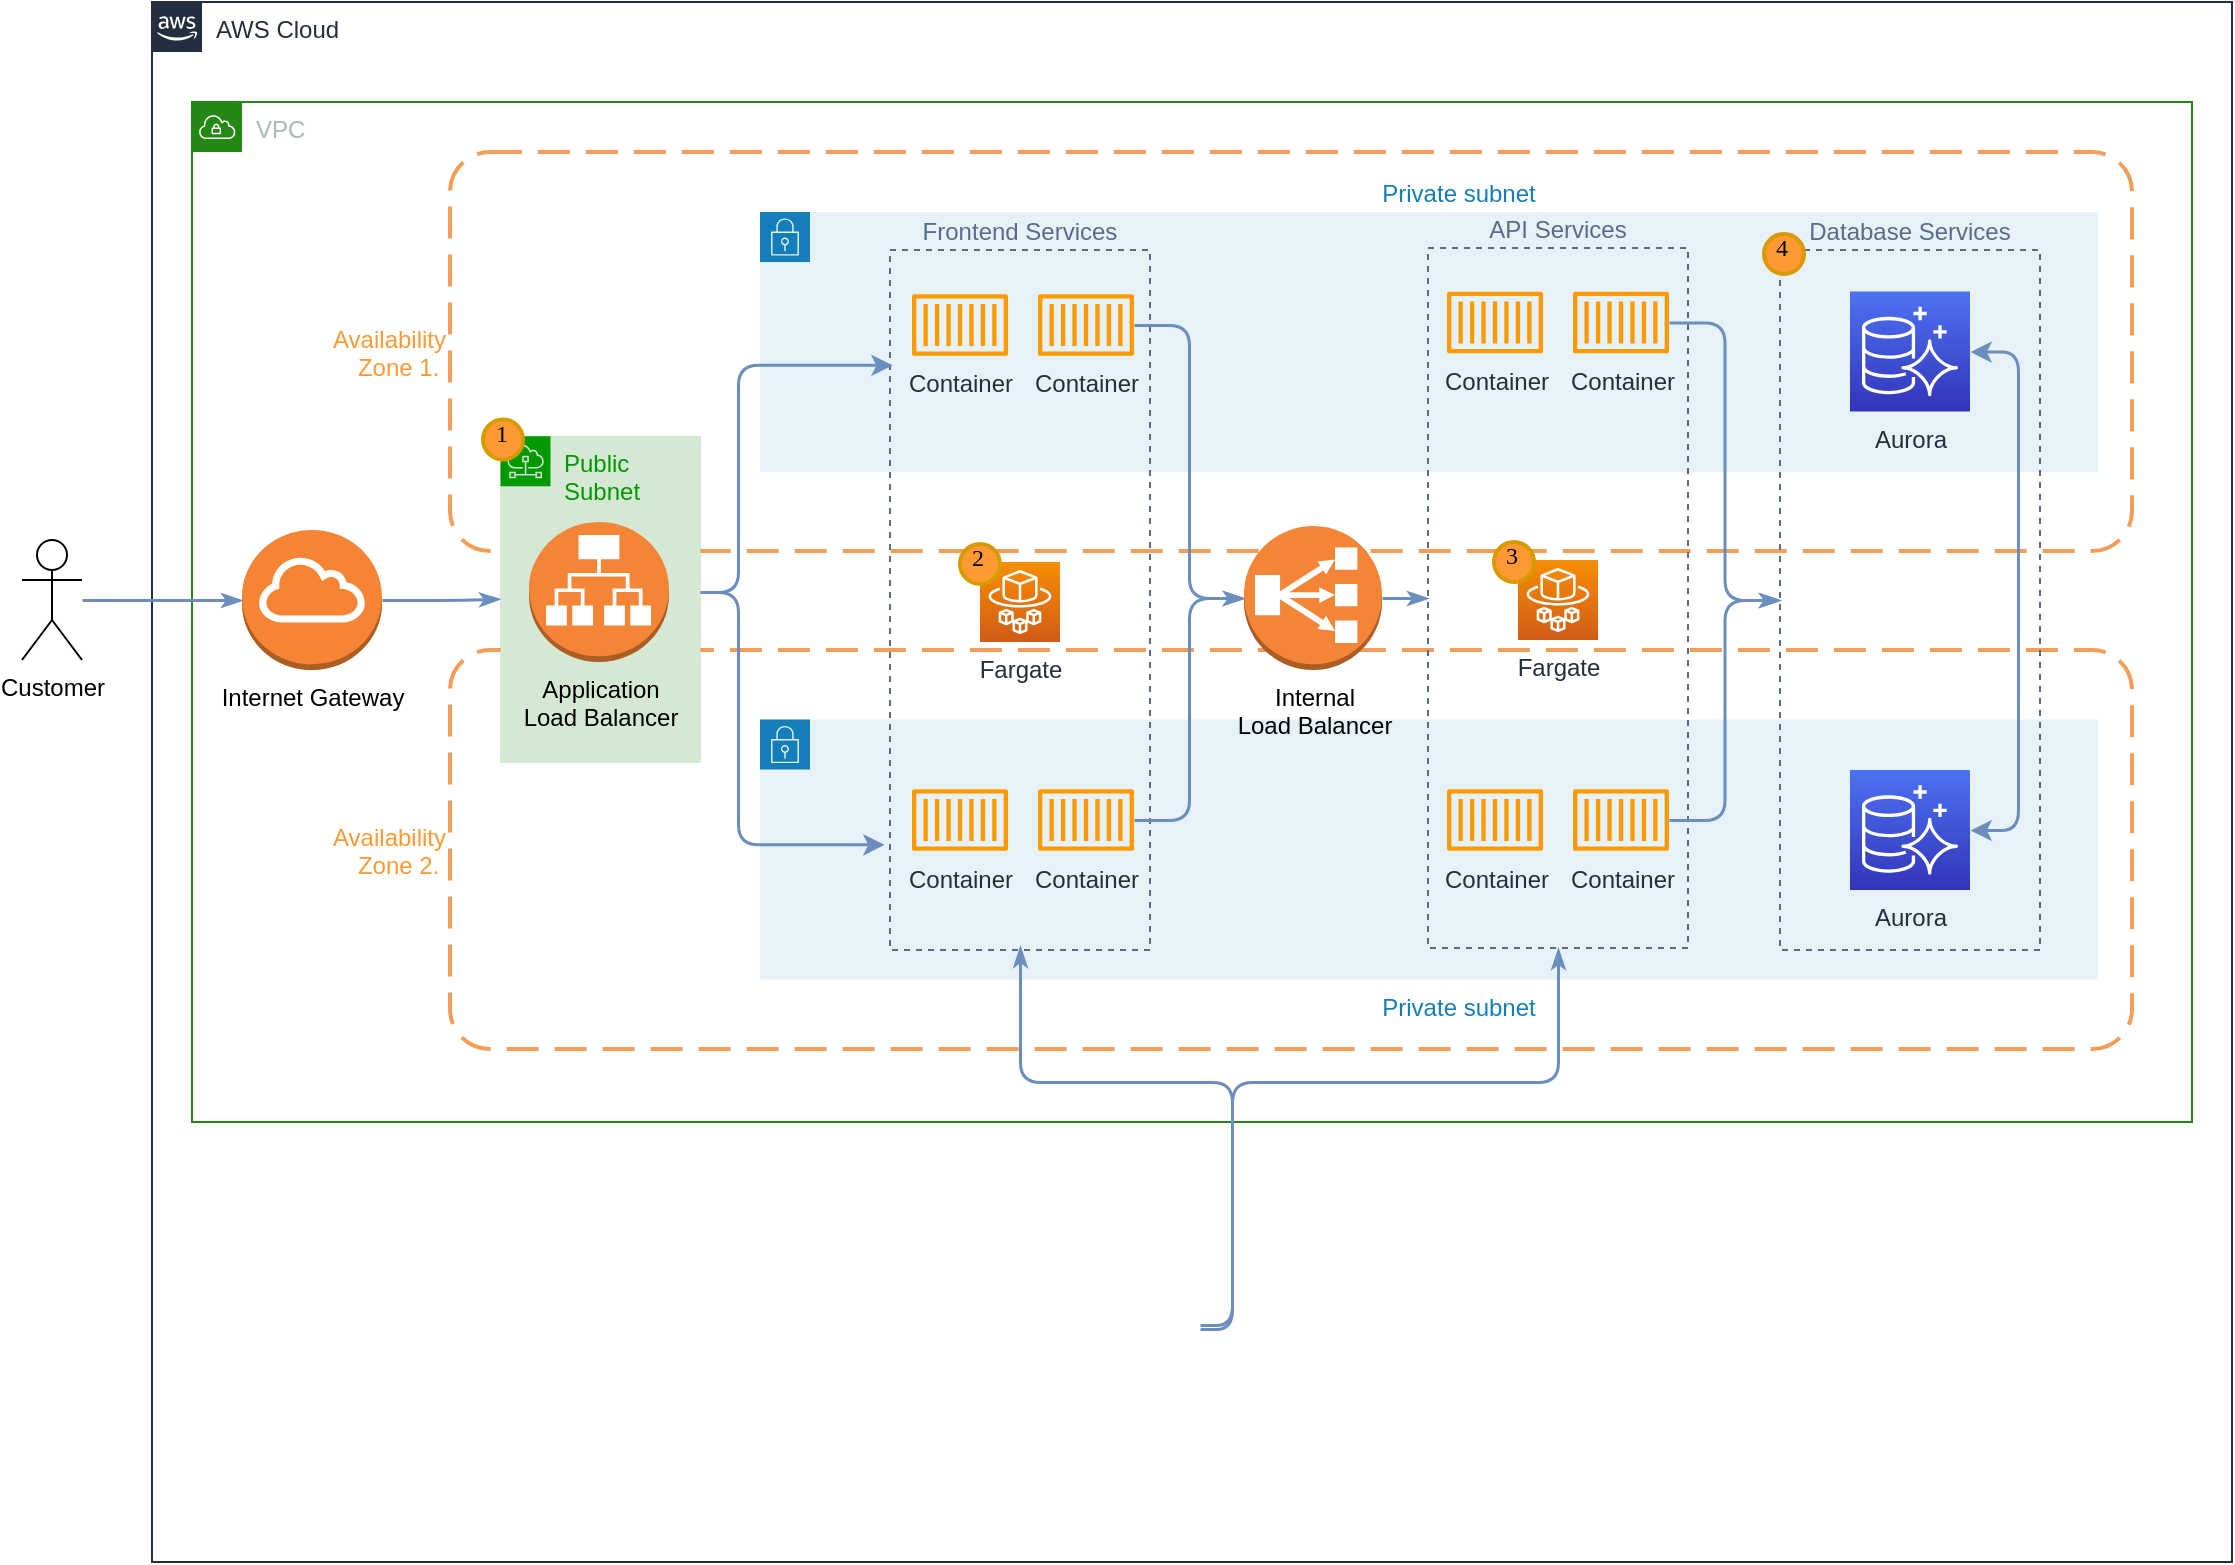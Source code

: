<mxfile version="15.5.6" type="github"><diagram id="Ht1M8jgEwFfnCIfOTk4-" name="Page-1"><mxGraphModel dx="1666" dy="755" grid="1" gridSize="10" guides="1" tooltips="1" connect="1" arrows="1" fold="1" page="1" pageScale="1" pageWidth="1169" pageHeight="827" math="0" shadow="0"><root><mxCell id="0"/><mxCell id="1" parent="0"/><mxCell id="UEzPUAAOIrF-is8g5C7q-74" value="AWS Cloud" style="points=[[0,0],[0.25,0],[0.5,0],[0.75,0],[1,0],[1,0.25],[1,0.5],[1,0.75],[1,1],[0.75,1],[0.5,1],[0.25,1],[0,1],[0,0.75],[0,0.5],[0,0.25]];outlineConnect=0;gradientColor=none;html=1;whiteSpace=wrap;fontSize=12;fontStyle=0;shape=mxgraph.aws4.group;grIcon=mxgraph.aws4.group_aws_cloud_alt;strokeColor=#232F3E;fillColor=none;verticalAlign=top;align=left;spacingLeft=30;fontColor=#232F3E;dashed=0;labelBackgroundColor=#ffffff;" parent="1" vertex="1"><mxGeometry x="100" y="30" width="1040" height="780" as="geometry"/></mxCell><mxCell id="Bm9dChhNE6_kYrQnx7Yv-4" value="VPC" style="points=[[0,0],[0.25,0],[0.5,0],[0.75,0],[1,0],[1,0.25],[1,0.5],[1,0.75],[1,1],[0.75,1],[0.5,1],[0.25,1],[0,1],[0,0.75],[0,0.5],[0,0.25]];outlineConnect=0;gradientColor=none;html=1;whiteSpace=wrap;fontSize=12;fontStyle=0;shape=mxgraph.aws4.group;grIcon=mxgraph.aws4.group_vpc;strokeColor=#248814;fillColor=none;verticalAlign=top;align=left;spacingLeft=30;fontColor=#AAB7B8;dashed=0;" parent="1" vertex="1"><mxGeometry x="120" y="80" width="1000" height="510" as="geometry"/></mxCell><mxCell id="Bm9dChhNE6_kYrQnx7Yv-30" value="Availability &#10;Zone 1. " style="rounded=1;arcSize=10;dashed=1;strokeColor=#F59D56;fillColor=none;gradientColor=none;dashPattern=8 4;strokeWidth=2;fontColor=#FF9933;verticalAlign=middle;labelPosition=left;verticalLabelPosition=middle;align=right;" parent="1" vertex="1"><mxGeometry x="249" y="105" width="841" height="199.5" as="geometry"/></mxCell><mxCell id="Bm9dChhNE6_kYrQnx7Yv-32" value="Private subnet" style="points=[[0,0],[0.25,0],[0.5,0],[0.75,0],[1,0],[1,0.25],[1,0.5],[1,0.75],[1,1],[0.75,1],[0.5,1],[0.25,1],[0,1],[0,0.75],[0,0.5],[0,0.25]];outlineConnect=0;gradientColor=none;html=1;whiteSpace=wrap;fontSize=12;fontStyle=0;shape=mxgraph.aws4.group;grIcon=mxgraph.aws4.group_security_group;grStroke=0;strokeColor=#147EBA;fillColor=#E6F2F8;verticalAlign=bottom;align=center;spacingLeft=30;fontColor=#147EBA;dashed=0;labelPosition=center;verticalLabelPosition=top;" parent="1" vertex="1"><mxGeometry x="404" y="135" width="669" height="130" as="geometry"/></mxCell><mxCell id="kDZL8D2RY44nvhGmX9FH-84" style="edgeStyle=orthogonalEdgeStyle;rounded=1;jumpStyle=none;orthogonalLoop=1;jettySize=auto;html=1;fontColor=#000000;endArrow=classicThin;endFill=1;strokeWidth=1.5;fillColor=#dae8fc;strokeColor=#6c8ebf;" parent="1" source="Bm9dChhNE6_kYrQnx7Yv-33" target="kDZL8D2RY44nvhGmX9FH-79" edge="1"><mxGeometry relative="1" as="geometry"/></mxCell><mxCell id="Bm9dChhNE6_kYrQnx7Yv-33" value="Internet Gateway" style="outlineConnect=0;dashed=0;verticalLabelPosition=bottom;verticalAlign=top;align=center;html=1;shape=mxgraph.aws3.internet_gateway;fillColor=#F58534;gradientColor=none;" parent="1" vertex="1"><mxGeometry x="145" y="294" width="70" height="70" as="geometry"/></mxCell><mxCell id="Bm9dChhNE6_kYrQnx7Yv-36" value="Availability &#10;Zone 2. " style="rounded=1;arcSize=10;dashed=1;strokeColor=#F59D56;fillColor=none;gradientColor=none;dashPattern=8 4;strokeWidth=2;verticalAlign=middle;fontColor=#FF9933;labelPosition=left;verticalLabelPosition=middle;align=right;" parent="1" vertex="1"><mxGeometry x="249" y="354" width="841" height="199.5" as="geometry"/></mxCell><mxCell id="Bm9dChhNE6_kYrQnx7Yv-38" value="Private subnet" style="points=[[0,0],[0.25,0],[0.5,0],[0.75,0],[1,0],[1,0.25],[1,0.5],[1,0.75],[1,1],[0.75,1],[0.5,1],[0.25,1],[0,1],[0,0.75],[0,0.5],[0,0.25]];outlineConnect=0;gradientColor=none;html=1;whiteSpace=wrap;fontSize=12;fontStyle=0;shape=mxgraph.aws4.group;grIcon=mxgraph.aws4.group_security_group;grStroke=0;strokeColor=#147EBA;fillColor=#E6F2F8;verticalAlign=top;align=center;spacingLeft=30;fontColor=#147EBA;dashed=0;labelPosition=center;verticalLabelPosition=bottom;" parent="1" vertex="1"><mxGeometry x="404" y="388.75" width="669" height="130" as="geometry"/></mxCell><mxCell id="Bm9dChhNE6_kYrQnx7Yv-34" value="Frontend Services" style="fillColor=none;strokeColor=#5A6C86;dashed=1;verticalAlign=bottom;fontStyle=0;fontColor=#5A6C86;labelPosition=center;verticalLabelPosition=top;align=center;" parent="1" vertex="1"><mxGeometry x="469" y="154" width="130" height="350" as="geometry"/></mxCell><mxCell id="Bm9dChhNE6_kYrQnx7Yv-35" value="API Services" style="fillColor=none;strokeColor=#5A6C86;dashed=1;verticalAlign=bottom;fontStyle=0;fontColor=#5A6C86;labelPosition=center;verticalLabelPosition=top;align=center;" parent="1" vertex="1"><mxGeometry x="738" y="153" width="130" height="350" as="geometry"/></mxCell><mxCell id="Bm9dChhNE6_kYrQnx7Yv-37" value="Database Services" style="fillColor=none;strokeColor=#5A6C86;dashed=1;verticalAlign=bottom;fontStyle=0;fontColor=#5A6C86;labelPosition=center;verticalLabelPosition=top;align=center;" parent="1" vertex="1"><mxGeometry x="914" y="154" width="130" height="350" as="geometry"/></mxCell><mxCell id="kDZL8D2RY44nvhGmX9FH-94" style="edgeStyle=orthogonalEdgeStyle;rounded=1;jumpStyle=none;orthogonalLoop=1;jettySize=auto;html=1;entryX=0.5;entryY=1;entryDx=0;entryDy=0;fontColor=#000000;endArrow=classicThin;endFill=1;strokeWidth=1.5;exitX=1;exitY=0.5;exitDx=0;exitDy=0;fillColor=#dae8fc;strokeColor=#6c8ebf;" parent="1" edge="1"><mxGeometry relative="1" as="geometry"><mxPoint x="624" y="691.5" as="sourcePoint"/><mxPoint x="534" y="502" as="targetPoint"/><Array as="points"><mxPoint x="640" y="692"/><mxPoint x="640" y="570"/><mxPoint x="534" y="570"/></Array></mxGeometry></mxCell><mxCell id="kDZL8D2RY44nvhGmX9FH-98" style="rounded=1;jumpStyle=none;orthogonalLoop=1;jettySize=auto;html=1;entryX=0.5;entryY=1;entryDx=0;entryDy=0;fontColor=#000000;startArrow=none;startFill=0;endArrow=classicThin;endFill=1;strokeWidth=1.5;edgeStyle=orthogonalEdgeStyle;fillColor=#dae8fc;strokeColor=#6c8ebf;" parent="1" target="Bm9dChhNE6_kYrQnx7Yv-35" edge="1"><mxGeometry relative="1" as="geometry"><Array as="points"><mxPoint x="640" y="694"/><mxPoint x="640" y="570"/><mxPoint x="803" y="570"/></Array><mxPoint x="624" y="693.5" as="sourcePoint"/></mxGeometry></mxCell><mxCell id="kDZL8D2RY44nvhGmX9FH-7" value="Fargate" style="sketch=0;points=[[0,0,0],[0.25,0,0],[0.5,0,0],[0.75,0,0],[1,0,0],[0,1,0],[0.25,1,0],[0.5,1,0],[0.75,1,0],[1,1,0],[0,0.25,0],[0,0.5,0],[0,0.75,0],[1,0.25,0],[1,0.5,0],[1,0.75,0]];outlineConnect=0;fontColor=#232F3E;gradientColor=#F78E04;gradientDirection=north;fillColor=#D05C17;strokeColor=#ffffff;dashed=0;verticalLabelPosition=bottom;verticalAlign=top;align=center;html=1;fontSize=12;fontStyle=0;aspect=fixed;shape=mxgraph.aws4.resourceIcon;resIcon=mxgraph.aws4.fargate;" parent="1" vertex="1"><mxGeometry x="514" y="310" width="40" height="40" as="geometry"/></mxCell><mxCell id="kDZL8D2RY44nvhGmX9FH-8" value="Fargate" style="sketch=0;points=[[0,0,0],[0.25,0,0],[0.5,0,0],[0.75,0,0],[1,0,0],[0,1,0],[0.25,1,0],[0.5,1,0],[0.75,1,0],[1,1,0],[0,0.25,0],[0,0.5,0],[0,0.75,0],[1,0.25,0],[1,0.5,0],[1,0.75,0]];outlineConnect=0;fontColor=#232F3E;gradientColor=#F78E04;gradientDirection=north;fillColor=#D05C17;strokeColor=#ffffff;dashed=0;verticalLabelPosition=bottom;verticalAlign=top;align=center;html=1;fontSize=12;fontStyle=0;aspect=fixed;shape=mxgraph.aws4.resourceIcon;resIcon=mxgraph.aws4.fargate;labelPosition=center;" parent="1" vertex="1"><mxGeometry x="783" y="309" width="40" height="40" as="geometry"/></mxCell><mxCell id="kDZL8D2RY44nvhGmX9FH-9" value="Aurora" style="sketch=0;points=[[0,0,0],[0.25,0,0],[0.5,0,0],[0.75,0,0],[1,0,0],[0,1,0],[0.25,1,0],[0.5,1,0],[0.75,1,0],[1,1,0],[0,0.25,0],[0,0.5,0],[0,0.75,0],[1,0.25,0],[1,0.5,0],[1,0.75,0]];outlineConnect=0;fontColor=#232F3E;gradientColor=#4D72F3;gradientDirection=north;fillColor=#3334B9;strokeColor=#ffffff;dashed=0;verticalLabelPosition=bottom;verticalAlign=top;align=center;html=1;fontSize=12;fontStyle=0;aspect=fixed;shape=mxgraph.aws4.resourceIcon;resIcon=mxgraph.aws4.aurora;" parent="1" vertex="1"><mxGeometry x="949" y="174.75" width="60" height="60" as="geometry"/></mxCell><mxCell id="kDZL8D2RY44nvhGmX9FH-10" value="Aurora" style="sketch=0;points=[[0,0,0],[0.25,0,0],[0.5,0,0],[0.75,0,0],[1,0,0],[0,1,0],[0.25,1,0],[0.5,1,0],[0.75,1,0],[1,1,0],[0,0.25,0],[0,0.5,0],[0,0.75,0],[1,0.25,0],[1,0.5,0],[1,0.75,0]];outlineConnect=0;fontColor=#232F3E;gradientColor=#4D72F3;gradientDirection=north;fillColor=#3334B9;strokeColor=#ffffff;dashed=0;verticalLabelPosition=bottom;verticalAlign=top;align=center;html=1;fontSize=12;fontStyle=0;aspect=fixed;shape=mxgraph.aws4.resourceIcon;resIcon=mxgraph.aws4.aurora;" parent="1" vertex="1"><mxGeometry x="949" y="414" width="60" height="60" as="geometry"/></mxCell><mxCell id="kDZL8D2RY44nvhGmX9FH-72" style="edgeStyle=orthogonalEdgeStyle;rounded=1;jumpStyle=none;orthogonalLoop=1;jettySize=auto;html=1;entryX=0;entryY=0.5;entryDx=0;entryDy=0;entryPerimeter=0;fontColor=#000000;endArrow=classicThin;endFill=1;strokeWidth=1.5;fillColor=#dae8fc;strokeColor=#6c8ebf;" parent="1" source="kDZL8D2RY44nvhGmX9FH-14" target="kDZL8D2RY44nvhGmX9FH-68" edge="1"><mxGeometry relative="1" as="geometry"/></mxCell><mxCell id="kDZL8D2RY44nvhGmX9FH-14" value="Container" style="sketch=0;outlineConnect=0;fontColor=#232F3E;gradientColor=none;fillColor=#FF9900;strokeColor=none;dashed=0;verticalLabelPosition=bottom;verticalAlign=top;align=center;html=1;fontSize=12;fontStyle=0;aspect=fixed;pointerEvents=1;shape=mxgraph.aws4.container_1;" parent="1" vertex="1"><mxGeometry x="543" y="423.5" width="48" height="31" as="geometry"/></mxCell><mxCell id="kDZL8D2RY44nvhGmX9FH-15" value="Container" style="sketch=0;outlineConnect=0;fontColor=#232F3E;gradientColor=none;fillColor=#FF9900;strokeColor=none;dashed=0;verticalLabelPosition=bottom;verticalAlign=top;align=center;html=1;fontSize=12;fontStyle=0;aspect=fixed;pointerEvents=1;shape=mxgraph.aws4.container_1;" parent="1" vertex="1"><mxGeometry x="480" y="423.5" width="48" height="31" as="geometry"/></mxCell><mxCell id="kDZL8D2RY44nvhGmX9FH-71" style="edgeStyle=orthogonalEdgeStyle;rounded=1;jumpStyle=none;orthogonalLoop=1;jettySize=auto;html=1;entryX=0;entryY=0.5;entryDx=0;entryDy=0;entryPerimeter=0;fontColor=#000000;endArrow=classicThin;endFill=1;strokeWidth=1.5;fillColor=#dae8fc;strokeColor=#6c8ebf;" parent="1" source="kDZL8D2RY44nvhGmX9FH-16" target="kDZL8D2RY44nvhGmX9FH-68" edge="1"><mxGeometry relative="1" as="geometry"/></mxCell><mxCell id="kDZL8D2RY44nvhGmX9FH-16" value="Container" style="sketch=0;outlineConnect=0;fontColor=#232F3E;gradientColor=none;fillColor=#FF9900;strokeColor=none;dashed=0;verticalLabelPosition=bottom;verticalAlign=top;align=center;html=1;fontSize=12;fontStyle=0;aspect=fixed;pointerEvents=1;shape=mxgraph.aws4.container_1;" parent="1" vertex="1"><mxGeometry x="543" y="176" width="48" height="31" as="geometry"/></mxCell><mxCell id="kDZL8D2RY44nvhGmX9FH-17" value="Container" style="sketch=0;outlineConnect=0;fontColor=#232F3E;gradientColor=none;fillColor=#FF9900;strokeColor=none;dashed=0;verticalLabelPosition=bottom;verticalAlign=top;align=center;html=1;fontSize=12;fontStyle=0;aspect=fixed;pointerEvents=1;shape=mxgraph.aws4.container_1;" parent="1" vertex="1"><mxGeometry x="480" y="176" width="48" height="31" as="geometry"/></mxCell><mxCell id="kDZL8D2RY44nvhGmX9FH-57" style="edgeStyle=orthogonalEdgeStyle;rounded=1;jumpStyle=none;orthogonalLoop=1;jettySize=auto;html=1;entryX=0;entryY=0.5;entryDx=0;entryDy=0;endArrow=classicThin;endFill=1;strokeWidth=1.5;fillColor=#dae8fc;strokeColor=#6c8ebf;" parent="1" source="kDZL8D2RY44nvhGmX9FH-18" target="Bm9dChhNE6_kYrQnx7Yv-37" edge="1"><mxGeometry relative="1" as="geometry"/></mxCell><mxCell id="kDZL8D2RY44nvhGmX9FH-18" value="Container" style="sketch=0;outlineConnect=0;fontColor=#232F3E;gradientColor=none;fillColor=#FF9900;strokeColor=none;dashed=0;verticalLabelPosition=bottom;verticalAlign=top;align=center;html=1;fontSize=12;fontStyle=0;aspect=fixed;pointerEvents=1;shape=mxgraph.aws4.container_1;" parent="1" vertex="1"><mxGeometry x="810.5" y="174.75" width="48" height="31" as="geometry"/></mxCell><mxCell id="kDZL8D2RY44nvhGmX9FH-19" value="Container" style="sketch=0;outlineConnect=0;fontColor=#232F3E;gradientColor=none;fillColor=#FF9900;strokeColor=none;dashed=0;verticalLabelPosition=bottom;verticalAlign=top;align=center;html=1;fontSize=12;fontStyle=0;aspect=fixed;pointerEvents=1;shape=mxgraph.aws4.container_1;" parent="1" vertex="1"><mxGeometry x="747.5" y="174.75" width="48" height="31" as="geometry"/></mxCell><mxCell id="kDZL8D2RY44nvhGmX9FH-56" style="edgeStyle=orthogonalEdgeStyle;rounded=1;jumpStyle=none;orthogonalLoop=1;jettySize=auto;html=1;entryX=0;entryY=0.5;entryDx=0;entryDy=0;endArrow=classicThin;endFill=1;strokeWidth=1.5;fillColor=#dae8fc;strokeColor=#6c8ebf;" parent="1" source="kDZL8D2RY44nvhGmX9FH-20" target="Bm9dChhNE6_kYrQnx7Yv-37" edge="1"><mxGeometry relative="1" as="geometry"/></mxCell><mxCell id="kDZL8D2RY44nvhGmX9FH-20" value="Container" style="sketch=0;outlineConnect=0;fontColor=#232F3E;gradientColor=none;fillColor=#FF9900;strokeColor=none;dashed=0;verticalLabelPosition=bottom;verticalAlign=top;align=center;html=1;fontSize=12;fontStyle=0;aspect=fixed;pointerEvents=1;shape=mxgraph.aws4.container_1;" parent="1" vertex="1"><mxGeometry x="810.5" y="423.5" width="48" height="31" as="geometry"/></mxCell><mxCell id="kDZL8D2RY44nvhGmX9FH-21" value="Container" style="sketch=0;outlineConnect=0;fontColor=#232F3E;gradientColor=none;fillColor=#FF9900;strokeColor=none;dashed=0;verticalLabelPosition=bottom;verticalAlign=top;align=center;html=1;fontSize=12;fontStyle=0;aspect=fixed;pointerEvents=1;shape=mxgraph.aws4.container_1;" parent="1" vertex="1"><mxGeometry x="747.5" y="423.5" width="48" height="31" as="geometry"/></mxCell><mxCell id="kDZL8D2RY44nvhGmX9FH-31" value="" style="edgeStyle=elbowEdgeStyle;elbow=horizontal;endArrow=classic;html=1;rounded=1;jumpStyle=none;entryX=0.008;entryY=0.164;entryDx=0;entryDy=0;entryPerimeter=0;exitX=1;exitY=0.5;exitDx=0;exitDy=0;exitPerimeter=0;fillColor=#dae8fc;strokeColor=#6c8ebf;strokeWidth=1.5;" parent="1" source="Bm9dChhNE6_kYrQnx7Yv-1" target="Bm9dChhNE6_kYrQnx7Yv-34" edge="1"><mxGeometry width="50" height="50" relative="1" as="geometry"><mxPoint x="173" y="518.75" as="sourcePoint"/><mxPoint x="223" y="468.75" as="targetPoint"/><Array as="points"><mxPoint x="393" y="290"/></Array></mxGeometry></mxCell><mxCell id="kDZL8D2RY44nvhGmX9FH-32" value="" style="edgeStyle=elbowEdgeStyle;elbow=horizontal;endArrow=classic;html=1;rounded=1;jumpStyle=none;entryX=-0.023;entryY=0.849;entryDx=0;entryDy=0;entryPerimeter=0;exitX=1;exitY=0.5;exitDx=0;exitDy=0;exitPerimeter=0;strokeWidth=1.5;fillColor=#dae8fc;strokeColor=#6c8ebf;" parent="1" source="Bm9dChhNE6_kYrQnx7Yv-1" target="Bm9dChhNE6_kYrQnx7Yv-34" edge="1"><mxGeometry width="50" height="50" relative="1" as="geometry"><mxPoint x="374.5" y="336" as="sourcePoint"/><mxPoint x="485.04" y="245.02" as="targetPoint"/><Array as="points"><mxPoint x="393" y="390"/></Array></mxGeometry></mxCell><mxCell id="kDZL8D2RY44nvhGmX9FH-54" value="" style="endArrow=classic;startArrow=classic;html=1;rounded=1;strokeWidth=1.5;edgeStyle=orthogonalEdgeStyle;elbow=vertical;jumpStyle=none;exitX=1;exitY=0.5;exitDx=0;exitDy=0;exitPerimeter=0;entryX=1;entryY=0.5;entryDx=0;entryDy=0;entryPerimeter=0;fillColor=#dae8fc;strokeColor=#6c8ebf;" parent="1" source="kDZL8D2RY44nvhGmX9FH-10" target="kDZL8D2RY44nvhGmX9FH-9" edge="1"><mxGeometry width="50" height="50" relative="1" as="geometry"><mxPoint x="1243" y="340" as="sourcePoint"/><mxPoint x="1293" y="290" as="targetPoint"/><Array as="points"><mxPoint x="1033" y="444"/><mxPoint x="1033" y="205"/></Array></mxGeometry></mxCell><mxCell id="kDZL8D2RY44nvhGmX9FH-59" value="2" style="ellipse;whiteSpace=wrap;html=1;aspect=fixed;strokeWidth=2;fontFamily=Tahoma;spacingBottom=4;spacingRight=2;strokeColor=#d79b00;verticalAlign=bottom;fillColor=#FF9933;" parent="1" vertex="1"><mxGeometry x="504" y="301" width="20" height="20" as="geometry"/></mxCell><mxCell id="kDZL8D2RY44nvhGmX9FH-60" value="3" style="ellipse;whiteSpace=wrap;html=1;aspect=fixed;strokeWidth=2;fontFamily=Tahoma;spacingBottom=4;spacingRight=2;strokeColor=#d79b00;verticalAlign=bottom;fillColor=#FF9933;" parent="1" vertex="1"><mxGeometry x="771" y="300" width="20" height="20" as="geometry"/></mxCell><mxCell id="kDZL8D2RY44nvhGmX9FH-61" value="4" style="ellipse;whiteSpace=wrap;html=1;aspect=fixed;strokeWidth=2;fontFamily=Tahoma;spacingBottom=4;spacingRight=2;strokeColor=#d79b00;verticalAlign=bottom;fillColor=#FF9933;" parent="1" vertex="1"><mxGeometry x="906" y="146" width="20" height="20" as="geometry"/></mxCell><mxCell id="kDZL8D2RY44nvhGmX9FH-79" value="&lt;font color=&quot;#009900&quot;&gt;Public Subnet&lt;/font&gt;" style="sketch=0;outlineConnect=0;html=1;whiteSpace=wrap;fontSize=12;fontStyle=0;shape=mxgraph.aws4.group;grIcon=mxgraph.aws4.group_subnet;strokeColor=#009900;fillColor=#d5e8d4;verticalAlign=top;align=left;spacingLeft=30;dashed=0;labelBackgroundColor=none;labelBorderColor=none;shadow=0;strokeWidth=0;" parent="1" vertex="1"><mxGeometry x="274" y="246.87" width="100" height="163.13" as="geometry"/></mxCell><mxCell id="kDZL8D2RY44nvhGmX9FH-80" style="edgeStyle=orthogonalEdgeStyle;rounded=1;jumpStyle=none;orthogonalLoop=1;jettySize=auto;html=1;fontColor=#009900;endArrow=classicThin;endFill=1;strokeWidth=1.5;fillColor=#dae8fc;strokeColor=#6c8ebf;" parent="1" source="kDZL8D2RY44nvhGmX9FH-68" target="Bm9dChhNE6_kYrQnx7Yv-35" edge="1"><mxGeometry relative="1" as="geometry"/></mxCell><mxCell id="kDZL8D2RY44nvhGmX9FH-68" value="&lt;font color=&quot;#000000&quot;&gt;Internal &lt;br&gt;Load Balancer&lt;/font&gt;" style="outlineConnect=0;dashed=0;verticalLabelPosition=bottom;verticalAlign=top;align=center;html=1;shape=mxgraph.aws3.classic_load_balancer;fillColor=#F58536;gradientColor=none;fontColor=#FF9933;" parent="1" vertex="1"><mxGeometry x="646" y="292" width="69" height="72" as="geometry"/></mxCell><mxCell id="kDZL8D2RY44nvhGmX9FH-58" value="1" style="ellipse;whiteSpace=wrap;html=1;aspect=fixed;strokeWidth=2;fontFamily=Tahoma;spacingBottom=4;spacingRight=2;strokeColor=#d79b00;verticalAlign=bottom;fillColor=#FF9933;" parent="1" vertex="1"><mxGeometry x="265.5" y="238.75" width="20" height="20" as="geometry"/></mxCell><mxCell id="Bm9dChhNE6_kYrQnx7Yv-1" value="Application&lt;br&gt;Load Balancer" style="outlineConnect=0;dashed=0;verticalLabelPosition=bottom;verticalAlign=top;align=center;html=1;shape=mxgraph.aws3.application_load_balancer;fillColor=#F58536;gradientColor=none;" parent="1" vertex="1"><mxGeometry x="288.5" y="290" width="70" height="70" as="geometry"/></mxCell><mxCell id="kDZL8D2RY44nvhGmX9FH-83" style="edgeStyle=orthogonalEdgeStyle;rounded=1;jumpStyle=none;orthogonalLoop=1;jettySize=auto;html=1;entryX=0;entryY=0.5;entryDx=0;entryDy=0;entryPerimeter=0;fontColor=#000000;endArrow=classicThin;endFill=1;strokeWidth=1.5;fillColor=#dae8fc;strokeColor=#6c8ebf;" parent="1" source="kDZL8D2RY44nvhGmX9FH-82" target="Bm9dChhNE6_kYrQnx7Yv-33" edge="1"><mxGeometry relative="1" as="geometry"/></mxCell><mxCell id="kDZL8D2RY44nvhGmX9FH-82" value="&lt;font color=&quot;#000000&quot;&gt;Customer&lt;/font&gt;" style="shape=umlActor;verticalLabelPosition=bottom;verticalAlign=top;html=1;outlineConnect=0;shadow=0;labelBackgroundColor=none;labelBorderColor=none;sketch=0;fontColor=#009900;strokeColor=#000000;strokeWidth=1;fillColor=default;" parent="1" vertex="1"><mxGeometry x="35" y="299" width="30" height="60" as="geometry"/></mxCell></root></mxGraphModel></diagram></mxfile>